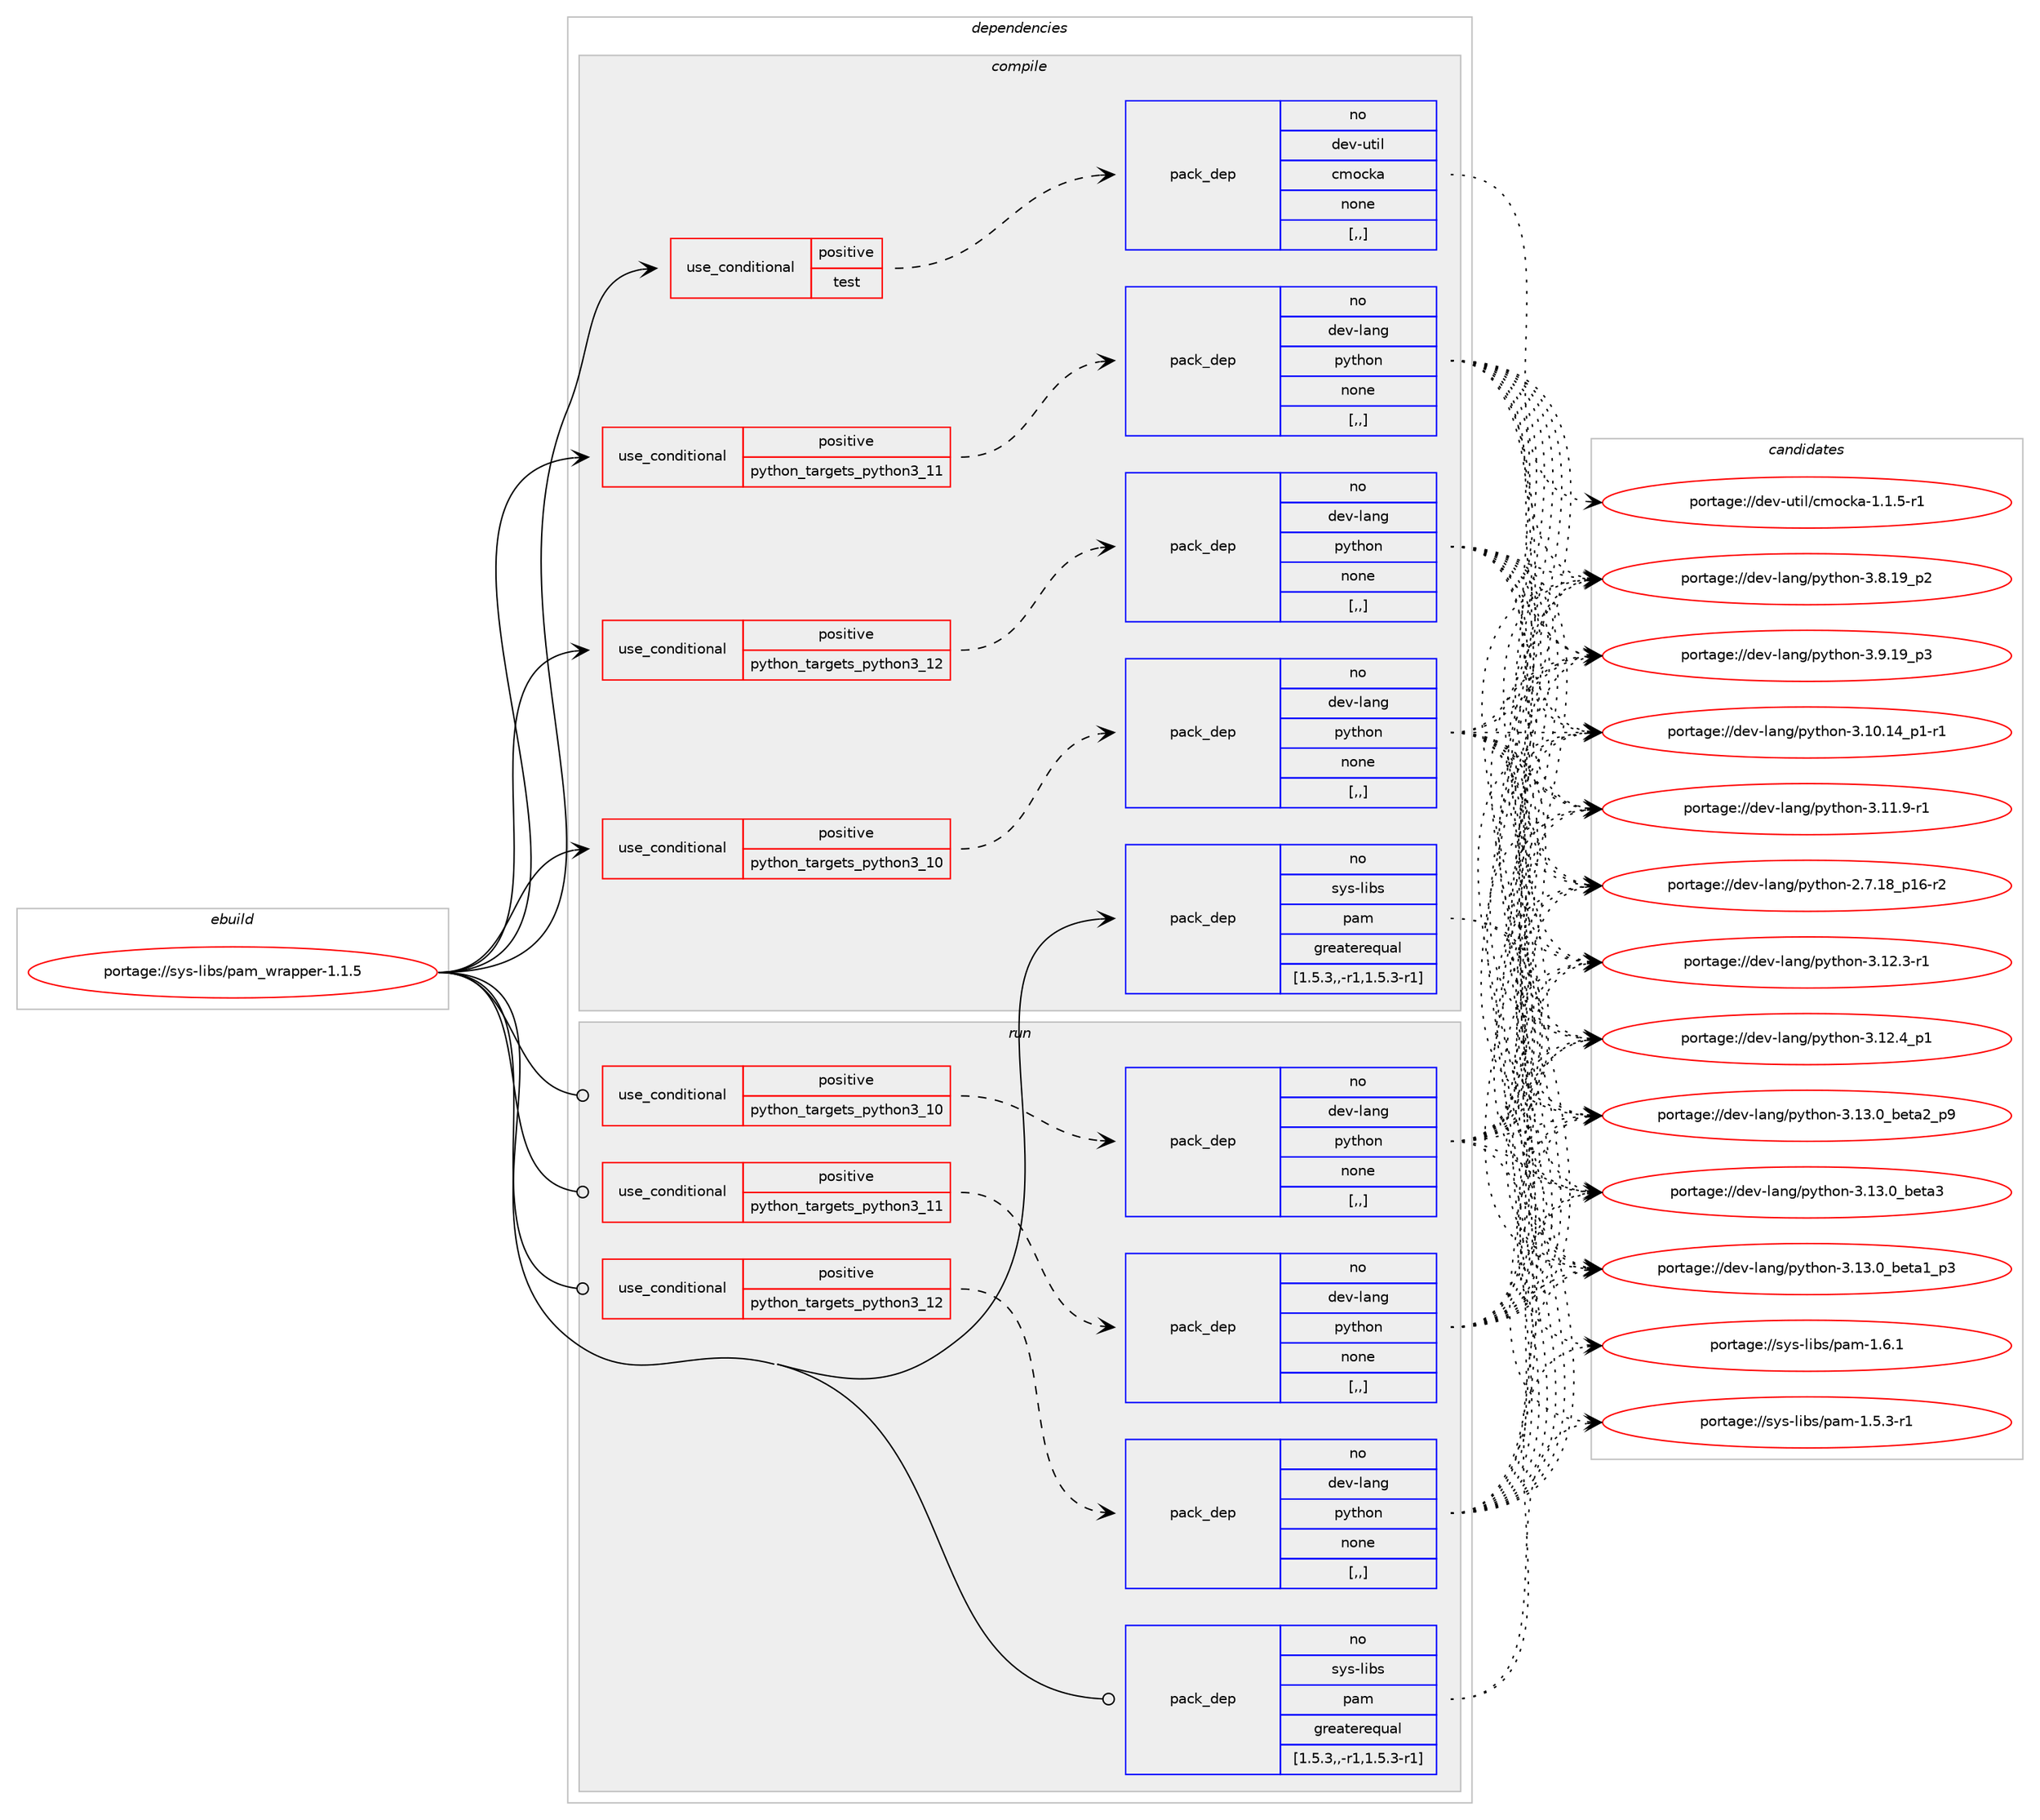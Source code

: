 digraph prolog {

# *************
# Graph options
# *************

newrank=true;
concentrate=true;
compound=true;
graph [rankdir=LR,fontname=Helvetica,fontsize=10,ranksep=1.5];#, ranksep=2.5, nodesep=0.2];
edge  [arrowhead=vee];
node  [fontname=Helvetica,fontsize=10];

# **********
# The ebuild
# **********

subgraph cluster_leftcol {
color=gray;
rank=same;
label=<<i>ebuild</i>>;
id [label="portage://sys-libs/pam_wrapper-1.1.5", color=red, width=4, href="../sys-libs/pam_wrapper-1.1.5.svg"];
}

# ****************
# The dependencies
# ****************

subgraph cluster_midcol {
color=gray;
label=<<i>dependencies</i>>;
subgraph cluster_compile {
fillcolor="#eeeeee";
style=filled;
label=<<i>compile</i>>;
subgraph cond115148 {
dependency432007 [label=<<TABLE BORDER="0" CELLBORDER="1" CELLSPACING="0" CELLPADDING="4"><TR><TD ROWSPAN="3" CELLPADDING="10">use_conditional</TD></TR><TR><TD>positive</TD></TR><TR><TD>python_targets_python3_10</TD></TR></TABLE>>, shape=none, color=red];
subgraph pack313934 {
dependency432008 [label=<<TABLE BORDER="0" CELLBORDER="1" CELLSPACING="0" CELLPADDING="4" WIDTH="220"><TR><TD ROWSPAN="6" CELLPADDING="30">pack_dep</TD></TR><TR><TD WIDTH="110">no</TD></TR><TR><TD>dev-lang</TD></TR><TR><TD>python</TD></TR><TR><TD>none</TD></TR><TR><TD>[,,]</TD></TR></TABLE>>, shape=none, color=blue];
}
dependency432007:e -> dependency432008:w [weight=20,style="dashed",arrowhead="vee"];
}
id:e -> dependency432007:w [weight=20,style="solid",arrowhead="vee"];
subgraph cond115149 {
dependency432009 [label=<<TABLE BORDER="0" CELLBORDER="1" CELLSPACING="0" CELLPADDING="4"><TR><TD ROWSPAN="3" CELLPADDING="10">use_conditional</TD></TR><TR><TD>positive</TD></TR><TR><TD>python_targets_python3_11</TD></TR></TABLE>>, shape=none, color=red];
subgraph pack313935 {
dependency432010 [label=<<TABLE BORDER="0" CELLBORDER="1" CELLSPACING="0" CELLPADDING="4" WIDTH="220"><TR><TD ROWSPAN="6" CELLPADDING="30">pack_dep</TD></TR><TR><TD WIDTH="110">no</TD></TR><TR><TD>dev-lang</TD></TR><TR><TD>python</TD></TR><TR><TD>none</TD></TR><TR><TD>[,,]</TD></TR></TABLE>>, shape=none, color=blue];
}
dependency432009:e -> dependency432010:w [weight=20,style="dashed",arrowhead="vee"];
}
id:e -> dependency432009:w [weight=20,style="solid",arrowhead="vee"];
subgraph cond115150 {
dependency432011 [label=<<TABLE BORDER="0" CELLBORDER="1" CELLSPACING="0" CELLPADDING="4"><TR><TD ROWSPAN="3" CELLPADDING="10">use_conditional</TD></TR><TR><TD>positive</TD></TR><TR><TD>python_targets_python3_12</TD></TR></TABLE>>, shape=none, color=red];
subgraph pack313936 {
dependency432012 [label=<<TABLE BORDER="0" CELLBORDER="1" CELLSPACING="0" CELLPADDING="4" WIDTH="220"><TR><TD ROWSPAN="6" CELLPADDING="30">pack_dep</TD></TR><TR><TD WIDTH="110">no</TD></TR><TR><TD>dev-lang</TD></TR><TR><TD>python</TD></TR><TR><TD>none</TD></TR><TR><TD>[,,]</TD></TR></TABLE>>, shape=none, color=blue];
}
dependency432011:e -> dependency432012:w [weight=20,style="dashed",arrowhead="vee"];
}
id:e -> dependency432011:w [weight=20,style="solid",arrowhead="vee"];
subgraph cond115151 {
dependency432013 [label=<<TABLE BORDER="0" CELLBORDER="1" CELLSPACING="0" CELLPADDING="4"><TR><TD ROWSPAN="3" CELLPADDING="10">use_conditional</TD></TR><TR><TD>positive</TD></TR><TR><TD>test</TD></TR></TABLE>>, shape=none, color=red];
subgraph pack313937 {
dependency432014 [label=<<TABLE BORDER="0" CELLBORDER="1" CELLSPACING="0" CELLPADDING="4" WIDTH="220"><TR><TD ROWSPAN="6" CELLPADDING="30">pack_dep</TD></TR><TR><TD WIDTH="110">no</TD></TR><TR><TD>dev-util</TD></TR><TR><TD>cmocka</TD></TR><TR><TD>none</TD></TR><TR><TD>[,,]</TD></TR></TABLE>>, shape=none, color=blue];
}
dependency432013:e -> dependency432014:w [weight=20,style="dashed",arrowhead="vee"];
}
id:e -> dependency432013:w [weight=20,style="solid",arrowhead="vee"];
subgraph pack313938 {
dependency432015 [label=<<TABLE BORDER="0" CELLBORDER="1" CELLSPACING="0" CELLPADDING="4" WIDTH="220"><TR><TD ROWSPAN="6" CELLPADDING="30">pack_dep</TD></TR><TR><TD WIDTH="110">no</TD></TR><TR><TD>sys-libs</TD></TR><TR><TD>pam</TD></TR><TR><TD>greaterequal</TD></TR><TR><TD>[1.5.3,,-r1,1.5.3-r1]</TD></TR></TABLE>>, shape=none, color=blue];
}
id:e -> dependency432015:w [weight=20,style="solid",arrowhead="vee"];
}
subgraph cluster_compileandrun {
fillcolor="#eeeeee";
style=filled;
label=<<i>compile and run</i>>;
}
subgraph cluster_run {
fillcolor="#eeeeee";
style=filled;
label=<<i>run</i>>;
subgraph cond115152 {
dependency432016 [label=<<TABLE BORDER="0" CELLBORDER="1" CELLSPACING="0" CELLPADDING="4"><TR><TD ROWSPAN="3" CELLPADDING="10">use_conditional</TD></TR><TR><TD>positive</TD></TR><TR><TD>python_targets_python3_10</TD></TR></TABLE>>, shape=none, color=red];
subgraph pack313939 {
dependency432017 [label=<<TABLE BORDER="0" CELLBORDER="1" CELLSPACING="0" CELLPADDING="4" WIDTH="220"><TR><TD ROWSPAN="6" CELLPADDING="30">pack_dep</TD></TR><TR><TD WIDTH="110">no</TD></TR><TR><TD>dev-lang</TD></TR><TR><TD>python</TD></TR><TR><TD>none</TD></TR><TR><TD>[,,]</TD></TR></TABLE>>, shape=none, color=blue];
}
dependency432016:e -> dependency432017:w [weight=20,style="dashed",arrowhead="vee"];
}
id:e -> dependency432016:w [weight=20,style="solid",arrowhead="odot"];
subgraph cond115153 {
dependency432018 [label=<<TABLE BORDER="0" CELLBORDER="1" CELLSPACING="0" CELLPADDING="4"><TR><TD ROWSPAN="3" CELLPADDING="10">use_conditional</TD></TR><TR><TD>positive</TD></TR><TR><TD>python_targets_python3_11</TD></TR></TABLE>>, shape=none, color=red];
subgraph pack313940 {
dependency432019 [label=<<TABLE BORDER="0" CELLBORDER="1" CELLSPACING="0" CELLPADDING="4" WIDTH="220"><TR><TD ROWSPAN="6" CELLPADDING="30">pack_dep</TD></TR><TR><TD WIDTH="110">no</TD></TR><TR><TD>dev-lang</TD></TR><TR><TD>python</TD></TR><TR><TD>none</TD></TR><TR><TD>[,,]</TD></TR></TABLE>>, shape=none, color=blue];
}
dependency432018:e -> dependency432019:w [weight=20,style="dashed",arrowhead="vee"];
}
id:e -> dependency432018:w [weight=20,style="solid",arrowhead="odot"];
subgraph cond115154 {
dependency432020 [label=<<TABLE BORDER="0" CELLBORDER="1" CELLSPACING="0" CELLPADDING="4"><TR><TD ROWSPAN="3" CELLPADDING="10">use_conditional</TD></TR><TR><TD>positive</TD></TR><TR><TD>python_targets_python3_12</TD></TR></TABLE>>, shape=none, color=red];
subgraph pack313941 {
dependency432021 [label=<<TABLE BORDER="0" CELLBORDER="1" CELLSPACING="0" CELLPADDING="4" WIDTH="220"><TR><TD ROWSPAN="6" CELLPADDING="30">pack_dep</TD></TR><TR><TD WIDTH="110">no</TD></TR><TR><TD>dev-lang</TD></TR><TR><TD>python</TD></TR><TR><TD>none</TD></TR><TR><TD>[,,]</TD></TR></TABLE>>, shape=none, color=blue];
}
dependency432020:e -> dependency432021:w [weight=20,style="dashed",arrowhead="vee"];
}
id:e -> dependency432020:w [weight=20,style="solid",arrowhead="odot"];
subgraph pack313942 {
dependency432022 [label=<<TABLE BORDER="0" CELLBORDER="1" CELLSPACING="0" CELLPADDING="4" WIDTH="220"><TR><TD ROWSPAN="6" CELLPADDING="30">pack_dep</TD></TR><TR><TD WIDTH="110">no</TD></TR><TR><TD>sys-libs</TD></TR><TR><TD>pam</TD></TR><TR><TD>greaterequal</TD></TR><TR><TD>[1.5.3,,-r1,1.5.3-r1]</TD></TR></TABLE>>, shape=none, color=blue];
}
id:e -> dependency432022:w [weight=20,style="solid",arrowhead="odot"];
}
}

# **************
# The candidates
# **************

subgraph cluster_choices {
rank=same;
color=gray;
label=<<i>candidates</i>>;

subgraph choice313934 {
color=black;
nodesep=1;
choice100101118451089711010347112121116104111110455046554649569511249544511450 [label="portage://dev-lang/python-2.7.18_p16-r2", color=red, width=4,href="../dev-lang/python-2.7.18_p16-r2.svg"];
choice100101118451089711010347112121116104111110455146494846495295112494511449 [label="portage://dev-lang/python-3.10.14_p1-r1", color=red, width=4,href="../dev-lang/python-3.10.14_p1-r1.svg"];
choice100101118451089711010347112121116104111110455146494946574511449 [label="portage://dev-lang/python-3.11.9-r1", color=red, width=4,href="../dev-lang/python-3.11.9-r1.svg"];
choice100101118451089711010347112121116104111110455146495046514511449 [label="portage://dev-lang/python-3.12.3-r1", color=red, width=4,href="../dev-lang/python-3.12.3-r1.svg"];
choice100101118451089711010347112121116104111110455146495046529511249 [label="portage://dev-lang/python-3.12.4_p1", color=red, width=4,href="../dev-lang/python-3.12.4_p1.svg"];
choice10010111845108971101034711212111610411111045514649514648959810111697499511251 [label="portage://dev-lang/python-3.13.0_beta1_p3", color=red, width=4,href="../dev-lang/python-3.13.0_beta1_p3.svg"];
choice10010111845108971101034711212111610411111045514649514648959810111697509511257 [label="portage://dev-lang/python-3.13.0_beta2_p9", color=red, width=4,href="../dev-lang/python-3.13.0_beta2_p9.svg"];
choice1001011184510897110103471121211161041111104551464951464895981011169751 [label="portage://dev-lang/python-3.13.0_beta3", color=red, width=4,href="../dev-lang/python-3.13.0_beta3.svg"];
choice100101118451089711010347112121116104111110455146564649579511250 [label="portage://dev-lang/python-3.8.19_p2", color=red, width=4,href="../dev-lang/python-3.8.19_p2.svg"];
choice100101118451089711010347112121116104111110455146574649579511251 [label="portage://dev-lang/python-3.9.19_p3", color=red, width=4,href="../dev-lang/python-3.9.19_p3.svg"];
dependency432008:e -> choice100101118451089711010347112121116104111110455046554649569511249544511450:w [style=dotted,weight="100"];
dependency432008:e -> choice100101118451089711010347112121116104111110455146494846495295112494511449:w [style=dotted,weight="100"];
dependency432008:e -> choice100101118451089711010347112121116104111110455146494946574511449:w [style=dotted,weight="100"];
dependency432008:e -> choice100101118451089711010347112121116104111110455146495046514511449:w [style=dotted,weight="100"];
dependency432008:e -> choice100101118451089711010347112121116104111110455146495046529511249:w [style=dotted,weight="100"];
dependency432008:e -> choice10010111845108971101034711212111610411111045514649514648959810111697499511251:w [style=dotted,weight="100"];
dependency432008:e -> choice10010111845108971101034711212111610411111045514649514648959810111697509511257:w [style=dotted,weight="100"];
dependency432008:e -> choice1001011184510897110103471121211161041111104551464951464895981011169751:w [style=dotted,weight="100"];
dependency432008:e -> choice100101118451089711010347112121116104111110455146564649579511250:w [style=dotted,weight="100"];
dependency432008:e -> choice100101118451089711010347112121116104111110455146574649579511251:w [style=dotted,weight="100"];
}
subgraph choice313935 {
color=black;
nodesep=1;
choice100101118451089711010347112121116104111110455046554649569511249544511450 [label="portage://dev-lang/python-2.7.18_p16-r2", color=red, width=4,href="../dev-lang/python-2.7.18_p16-r2.svg"];
choice100101118451089711010347112121116104111110455146494846495295112494511449 [label="portage://dev-lang/python-3.10.14_p1-r1", color=red, width=4,href="../dev-lang/python-3.10.14_p1-r1.svg"];
choice100101118451089711010347112121116104111110455146494946574511449 [label="portage://dev-lang/python-3.11.9-r1", color=red, width=4,href="../dev-lang/python-3.11.9-r1.svg"];
choice100101118451089711010347112121116104111110455146495046514511449 [label="portage://dev-lang/python-3.12.3-r1", color=red, width=4,href="../dev-lang/python-3.12.3-r1.svg"];
choice100101118451089711010347112121116104111110455146495046529511249 [label="portage://dev-lang/python-3.12.4_p1", color=red, width=4,href="../dev-lang/python-3.12.4_p1.svg"];
choice10010111845108971101034711212111610411111045514649514648959810111697499511251 [label="portage://dev-lang/python-3.13.0_beta1_p3", color=red, width=4,href="../dev-lang/python-3.13.0_beta1_p3.svg"];
choice10010111845108971101034711212111610411111045514649514648959810111697509511257 [label="portage://dev-lang/python-3.13.0_beta2_p9", color=red, width=4,href="../dev-lang/python-3.13.0_beta2_p9.svg"];
choice1001011184510897110103471121211161041111104551464951464895981011169751 [label="portage://dev-lang/python-3.13.0_beta3", color=red, width=4,href="../dev-lang/python-3.13.0_beta3.svg"];
choice100101118451089711010347112121116104111110455146564649579511250 [label="portage://dev-lang/python-3.8.19_p2", color=red, width=4,href="../dev-lang/python-3.8.19_p2.svg"];
choice100101118451089711010347112121116104111110455146574649579511251 [label="portage://dev-lang/python-3.9.19_p3", color=red, width=4,href="../dev-lang/python-3.9.19_p3.svg"];
dependency432010:e -> choice100101118451089711010347112121116104111110455046554649569511249544511450:w [style=dotted,weight="100"];
dependency432010:e -> choice100101118451089711010347112121116104111110455146494846495295112494511449:w [style=dotted,weight="100"];
dependency432010:e -> choice100101118451089711010347112121116104111110455146494946574511449:w [style=dotted,weight="100"];
dependency432010:e -> choice100101118451089711010347112121116104111110455146495046514511449:w [style=dotted,weight="100"];
dependency432010:e -> choice100101118451089711010347112121116104111110455146495046529511249:w [style=dotted,weight="100"];
dependency432010:e -> choice10010111845108971101034711212111610411111045514649514648959810111697499511251:w [style=dotted,weight="100"];
dependency432010:e -> choice10010111845108971101034711212111610411111045514649514648959810111697509511257:w [style=dotted,weight="100"];
dependency432010:e -> choice1001011184510897110103471121211161041111104551464951464895981011169751:w [style=dotted,weight="100"];
dependency432010:e -> choice100101118451089711010347112121116104111110455146564649579511250:w [style=dotted,weight="100"];
dependency432010:e -> choice100101118451089711010347112121116104111110455146574649579511251:w [style=dotted,weight="100"];
}
subgraph choice313936 {
color=black;
nodesep=1;
choice100101118451089711010347112121116104111110455046554649569511249544511450 [label="portage://dev-lang/python-2.7.18_p16-r2", color=red, width=4,href="../dev-lang/python-2.7.18_p16-r2.svg"];
choice100101118451089711010347112121116104111110455146494846495295112494511449 [label="portage://dev-lang/python-3.10.14_p1-r1", color=red, width=4,href="../dev-lang/python-3.10.14_p1-r1.svg"];
choice100101118451089711010347112121116104111110455146494946574511449 [label="portage://dev-lang/python-3.11.9-r1", color=red, width=4,href="../dev-lang/python-3.11.9-r1.svg"];
choice100101118451089711010347112121116104111110455146495046514511449 [label="portage://dev-lang/python-3.12.3-r1", color=red, width=4,href="../dev-lang/python-3.12.3-r1.svg"];
choice100101118451089711010347112121116104111110455146495046529511249 [label="portage://dev-lang/python-3.12.4_p1", color=red, width=4,href="../dev-lang/python-3.12.4_p1.svg"];
choice10010111845108971101034711212111610411111045514649514648959810111697499511251 [label="portage://dev-lang/python-3.13.0_beta1_p3", color=red, width=4,href="../dev-lang/python-3.13.0_beta1_p3.svg"];
choice10010111845108971101034711212111610411111045514649514648959810111697509511257 [label="portage://dev-lang/python-3.13.0_beta2_p9", color=red, width=4,href="../dev-lang/python-3.13.0_beta2_p9.svg"];
choice1001011184510897110103471121211161041111104551464951464895981011169751 [label="portage://dev-lang/python-3.13.0_beta3", color=red, width=4,href="../dev-lang/python-3.13.0_beta3.svg"];
choice100101118451089711010347112121116104111110455146564649579511250 [label="portage://dev-lang/python-3.8.19_p2", color=red, width=4,href="../dev-lang/python-3.8.19_p2.svg"];
choice100101118451089711010347112121116104111110455146574649579511251 [label="portage://dev-lang/python-3.9.19_p3", color=red, width=4,href="../dev-lang/python-3.9.19_p3.svg"];
dependency432012:e -> choice100101118451089711010347112121116104111110455046554649569511249544511450:w [style=dotted,weight="100"];
dependency432012:e -> choice100101118451089711010347112121116104111110455146494846495295112494511449:w [style=dotted,weight="100"];
dependency432012:e -> choice100101118451089711010347112121116104111110455146494946574511449:w [style=dotted,weight="100"];
dependency432012:e -> choice100101118451089711010347112121116104111110455146495046514511449:w [style=dotted,weight="100"];
dependency432012:e -> choice100101118451089711010347112121116104111110455146495046529511249:w [style=dotted,weight="100"];
dependency432012:e -> choice10010111845108971101034711212111610411111045514649514648959810111697499511251:w [style=dotted,weight="100"];
dependency432012:e -> choice10010111845108971101034711212111610411111045514649514648959810111697509511257:w [style=dotted,weight="100"];
dependency432012:e -> choice1001011184510897110103471121211161041111104551464951464895981011169751:w [style=dotted,weight="100"];
dependency432012:e -> choice100101118451089711010347112121116104111110455146564649579511250:w [style=dotted,weight="100"];
dependency432012:e -> choice100101118451089711010347112121116104111110455146574649579511251:w [style=dotted,weight="100"];
}
subgraph choice313937 {
color=black;
nodesep=1;
choice10010111845117116105108479910911199107974549464946534511449 [label="portage://dev-util/cmocka-1.1.5-r1", color=red, width=4,href="../dev-util/cmocka-1.1.5-r1.svg"];
dependency432014:e -> choice10010111845117116105108479910911199107974549464946534511449:w [style=dotted,weight="100"];
}
subgraph choice313938 {
color=black;
nodesep=1;
choice115121115451081059811547112971094549465346514511449 [label="portage://sys-libs/pam-1.5.3-r1", color=red, width=4,href="../sys-libs/pam-1.5.3-r1.svg"];
choice11512111545108105981154711297109454946544649 [label="portage://sys-libs/pam-1.6.1", color=red, width=4,href="../sys-libs/pam-1.6.1.svg"];
dependency432015:e -> choice115121115451081059811547112971094549465346514511449:w [style=dotted,weight="100"];
dependency432015:e -> choice11512111545108105981154711297109454946544649:w [style=dotted,weight="100"];
}
subgraph choice313939 {
color=black;
nodesep=1;
choice100101118451089711010347112121116104111110455046554649569511249544511450 [label="portage://dev-lang/python-2.7.18_p16-r2", color=red, width=4,href="../dev-lang/python-2.7.18_p16-r2.svg"];
choice100101118451089711010347112121116104111110455146494846495295112494511449 [label="portage://dev-lang/python-3.10.14_p1-r1", color=red, width=4,href="../dev-lang/python-3.10.14_p1-r1.svg"];
choice100101118451089711010347112121116104111110455146494946574511449 [label="portage://dev-lang/python-3.11.9-r1", color=red, width=4,href="../dev-lang/python-3.11.9-r1.svg"];
choice100101118451089711010347112121116104111110455146495046514511449 [label="portage://dev-lang/python-3.12.3-r1", color=red, width=4,href="../dev-lang/python-3.12.3-r1.svg"];
choice100101118451089711010347112121116104111110455146495046529511249 [label="portage://dev-lang/python-3.12.4_p1", color=red, width=4,href="../dev-lang/python-3.12.4_p1.svg"];
choice10010111845108971101034711212111610411111045514649514648959810111697499511251 [label="portage://dev-lang/python-3.13.0_beta1_p3", color=red, width=4,href="../dev-lang/python-3.13.0_beta1_p3.svg"];
choice10010111845108971101034711212111610411111045514649514648959810111697509511257 [label="portage://dev-lang/python-3.13.0_beta2_p9", color=red, width=4,href="../dev-lang/python-3.13.0_beta2_p9.svg"];
choice1001011184510897110103471121211161041111104551464951464895981011169751 [label="portage://dev-lang/python-3.13.0_beta3", color=red, width=4,href="../dev-lang/python-3.13.0_beta3.svg"];
choice100101118451089711010347112121116104111110455146564649579511250 [label="portage://dev-lang/python-3.8.19_p2", color=red, width=4,href="../dev-lang/python-3.8.19_p2.svg"];
choice100101118451089711010347112121116104111110455146574649579511251 [label="portage://dev-lang/python-3.9.19_p3", color=red, width=4,href="../dev-lang/python-3.9.19_p3.svg"];
dependency432017:e -> choice100101118451089711010347112121116104111110455046554649569511249544511450:w [style=dotted,weight="100"];
dependency432017:e -> choice100101118451089711010347112121116104111110455146494846495295112494511449:w [style=dotted,weight="100"];
dependency432017:e -> choice100101118451089711010347112121116104111110455146494946574511449:w [style=dotted,weight="100"];
dependency432017:e -> choice100101118451089711010347112121116104111110455146495046514511449:w [style=dotted,weight="100"];
dependency432017:e -> choice100101118451089711010347112121116104111110455146495046529511249:w [style=dotted,weight="100"];
dependency432017:e -> choice10010111845108971101034711212111610411111045514649514648959810111697499511251:w [style=dotted,weight="100"];
dependency432017:e -> choice10010111845108971101034711212111610411111045514649514648959810111697509511257:w [style=dotted,weight="100"];
dependency432017:e -> choice1001011184510897110103471121211161041111104551464951464895981011169751:w [style=dotted,weight="100"];
dependency432017:e -> choice100101118451089711010347112121116104111110455146564649579511250:w [style=dotted,weight="100"];
dependency432017:e -> choice100101118451089711010347112121116104111110455146574649579511251:w [style=dotted,weight="100"];
}
subgraph choice313940 {
color=black;
nodesep=1;
choice100101118451089711010347112121116104111110455046554649569511249544511450 [label="portage://dev-lang/python-2.7.18_p16-r2", color=red, width=4,href="../dev-lang/python-2.7.18_p16-r2.svg"];
choice100101118451089711010347112121116104111110455146494846495295112494511449 [label="portage://dev-lang/python-3.10.14_p1-r1", color=red, width=4,href="../dev-lang/python-3.10.14_p1-r1.svg"];
choice100101118451089711010347112121116104111110455146494946574511449 [label="portage://dev-lang/python-3.11.9-r1", color=red, width=4,href="../dev-lang/python-3.11.9-r1.svg"];
choice100101118451089711010347112121116104111110455146495046514511449 [label="portage://dev-lang/python-3.12.3-r1", color=red, width=4,href="../dev-lang/python-3.12.3-r1.svg"];
choice100101118451089711010347112121116104111110455146495046529511249 [label="portage://dev-lang/python-3.12.4_p1", color=red, width=4,href="../dev-lang/python-3.12.4_p1.svg"];
choice10010111845108971101034711212111610411111045514649514648959810111697499511251 [label="portage://dev-lang/python-3.13.0_beta1_p3", color=red, width=4,href="../dev-lang/python-3.13.0_beta1_p3.svg"];
choice10010111845108971101034711212111610411111045514649514648959810111697509511257 [label="portage://dev-lang/python-3.13.0_beta2_p9", color=red, width=4,href="../dev-lang/python-3.13.0_beta2_p9.svg"];
choice1001011184510897110103471121211161041111104551464951464895981011169751 [label="portage://dev-lang/python-3.13.0_beta3", color=red, width=4,href="../dev-lang/python-3.13.0_beta3.svg"];
choice100101118451089711010347112121116104111110455146564649579511250 [label="portage://dev-lang/python-3.8.19_p2", color=red, width=4,href="../dev-lang/python-3.8.19_p2.svg"];
choice100101118451089711010347112121116104111110455146574649579511251 [label="portage://dev-lang/python-3.9.19_p3", color=red, width=4,href="../dev-lang/python-3.9.19_p3.svg"];
dependency432019:e -> choice100101118451089711010347112121116104111110455046554649569511249544511450:w [style=dotted,weight="100"];
dependency432019:e -> choice100101118451089711010347112121116104111110455146494846495295112494511449:w [style=dotted,weight="100"];
dependency432019:e -> choice100101118451089711010347112121116104111110455146494946574511449:w [style=dotted,weight="100"];
dependency432019:e -> choice100101118451089711010347112121116104111110455146495046514511449:w [style=dotted,weight="100"];
dependency432019:e -> choice100101118451089711010347112121116104111110455146495046529511249:w [style=dotted,weight="100"];
dependency432019:e -> choice10010111845108971101034711212111610411111045514649514648959810111697499511251:w [style=dotted,weight="100"];
dependency432019:e -> choice10010111845108971101034711212111610411111045514649514648959810111697509511257:w [style=dotted,weight="100"];
dependency432019:e -> choice1001011184510897110103471121211161041111104551464951464895981011169751:w [style=dotted,weight="100"];
dependency432019:e -> choice100101118451089711010347112121116104111110455146564649579511250:w [style=dotted,weight="100"];
dependency432019:e -> choice100101118451089711010347112121116104111110455146574649579511251:w [style=dotted,weight="100"];
}
subgraph choice313941 {
color=black;
nodesep=1;
choice100101118451089711010347112121116104111110455046554649569511249544511450 [label="portage://dev-lang/python-2.7.18_p16-r2", color=red, width=4,href="../dev-lang/python-2.7.18_p16-r2.svg"];
choice100101118451089711010347112121116104111110455146494846495295112494511449 [label="portage://dev-lang/python-3.10.14_p1-r1", color=red, width=4,href="../dev-lang/python-3.10.14_p1-r1.svg"];
choice100101118451089711010347112121116104111110455146494946574511449 [label="portage://dev-lang/python-3.11.9-r1", color=red, width=4,href="../dev-lang/python-3.11.9-r1.svg"];
choice100101118451089711010347112121116104111110455146495046514511449 [label="portage://dev-lang/python-3.12.3-r1", color=red, width=4,href="../dev-lang/python-3.12.3-r1.svg"];
choice100101118451089711010347112121116104111110455146495046529511249 [label="portage://dev-lang/python-3.12.4_p1", color=red, width=4,href="../dev-lang/python-3.12.4_p1.svg"];
choice10010111845108971101034711212111610411111045514649514648959810111697499511251 [label="portage://dev-lang/python-3.13.0_beta1_p3", color=red, width=4,href="../dev-lang/python-3.13.0_beta1_p3.svg"];
choice10010111845108971101034711212111610411111045514649514648959810111697509511257 [label="portage://dev-lang/python-3.13.0_beta2_p9", color=red, width=4,href="../dev-lang/python-3.13.0_beta2_p9.svg"];
choice1001011184510897110103471121211161041111104551464951464895981011169751 [label="portage://dev-lang/python-3.13.0_beta3", color=red, width=4,href="../dev-lang/python-3.13.0_beta3.svg"];
choice100101118451089711010347112121116104111110455146564649579511250 [label="portage://dev-lang/python-3.8.19_p2", color=red, width=4,href="../dev-lang/python-3.8.19_p2.svg"];
choice100101118451089711010347112121116104111110455146574649579511251 [label="portage://dev-lang/python-3.9.19_p3", color=red, width=4,href="../dev-lang/python-3.9.19_p3.svg"];
dependency432021:e -> choice100101118451089711010347112121116104111110455046554649569511249544511450:w [style=dotted,weight="100"];
dependency432021:e -> choice100101118451089711010347112121116104111110455146494846495295112494511449:w [style=dotted,weight="100"];
dependency432021:e -> choice100101118451089711010347112121116104111110455146494946574511449:w [style=dotted,weight="100"];
dependency432021:e -> choice100101118451089711010347112121116104111110455146495046514511449:w [style=dotted,weight="100"];
dependency432021:e -> choice100101118451089711010347112121116104111110455146495046529511249:w [style=dotted,weight="100"];
dependency432021:e -> choice10010111845108971101034711212111610411111045514649514648959810111697499511251:w [style=dotted,weight="100"];
dependency432021:e -> choice10010111845108971101034711212111610411111045514649514648959810111697509511257:w [style=dotted,weight="100"];
dependency432021:e -> choice1001011184510897110103471121211161041111104551464951464895981011169751:w [style=dotted,weight="100"];
dependency432021:e -> choice100101118451089711010347112121116104111110455146564649579511250:w [style=dotted,weight="100"];
dependency432021:e -> choice100101118451089711010347112121116104111110455146574649579511251:w [style=dotted,weight="100"];
}
subgraph choice313942 {
color=black;
nodesep=1;
choice115121115451081059811547112971094549465346514511449 [label="portage://sys-libs/pam-1.5.3-r1", color=red, width=4,href="../sys-libs/pam-1.5.3-r1.svg"];
choice11512111545108105981154711297109454946544649 [label="portage://sys-libs/pam-1.6.1", color=red, width=4,href="../sys-libs/pam-1.6.1.svg"];
dependency432022:e -> choice115121115451081059811547112971094549465346514511449:w [style=dotted,weight="100"];
dependency432022:e -> choice11512111545108105981154711297109454946544649:w [style=dotted,weight="100"];
}
}

}
